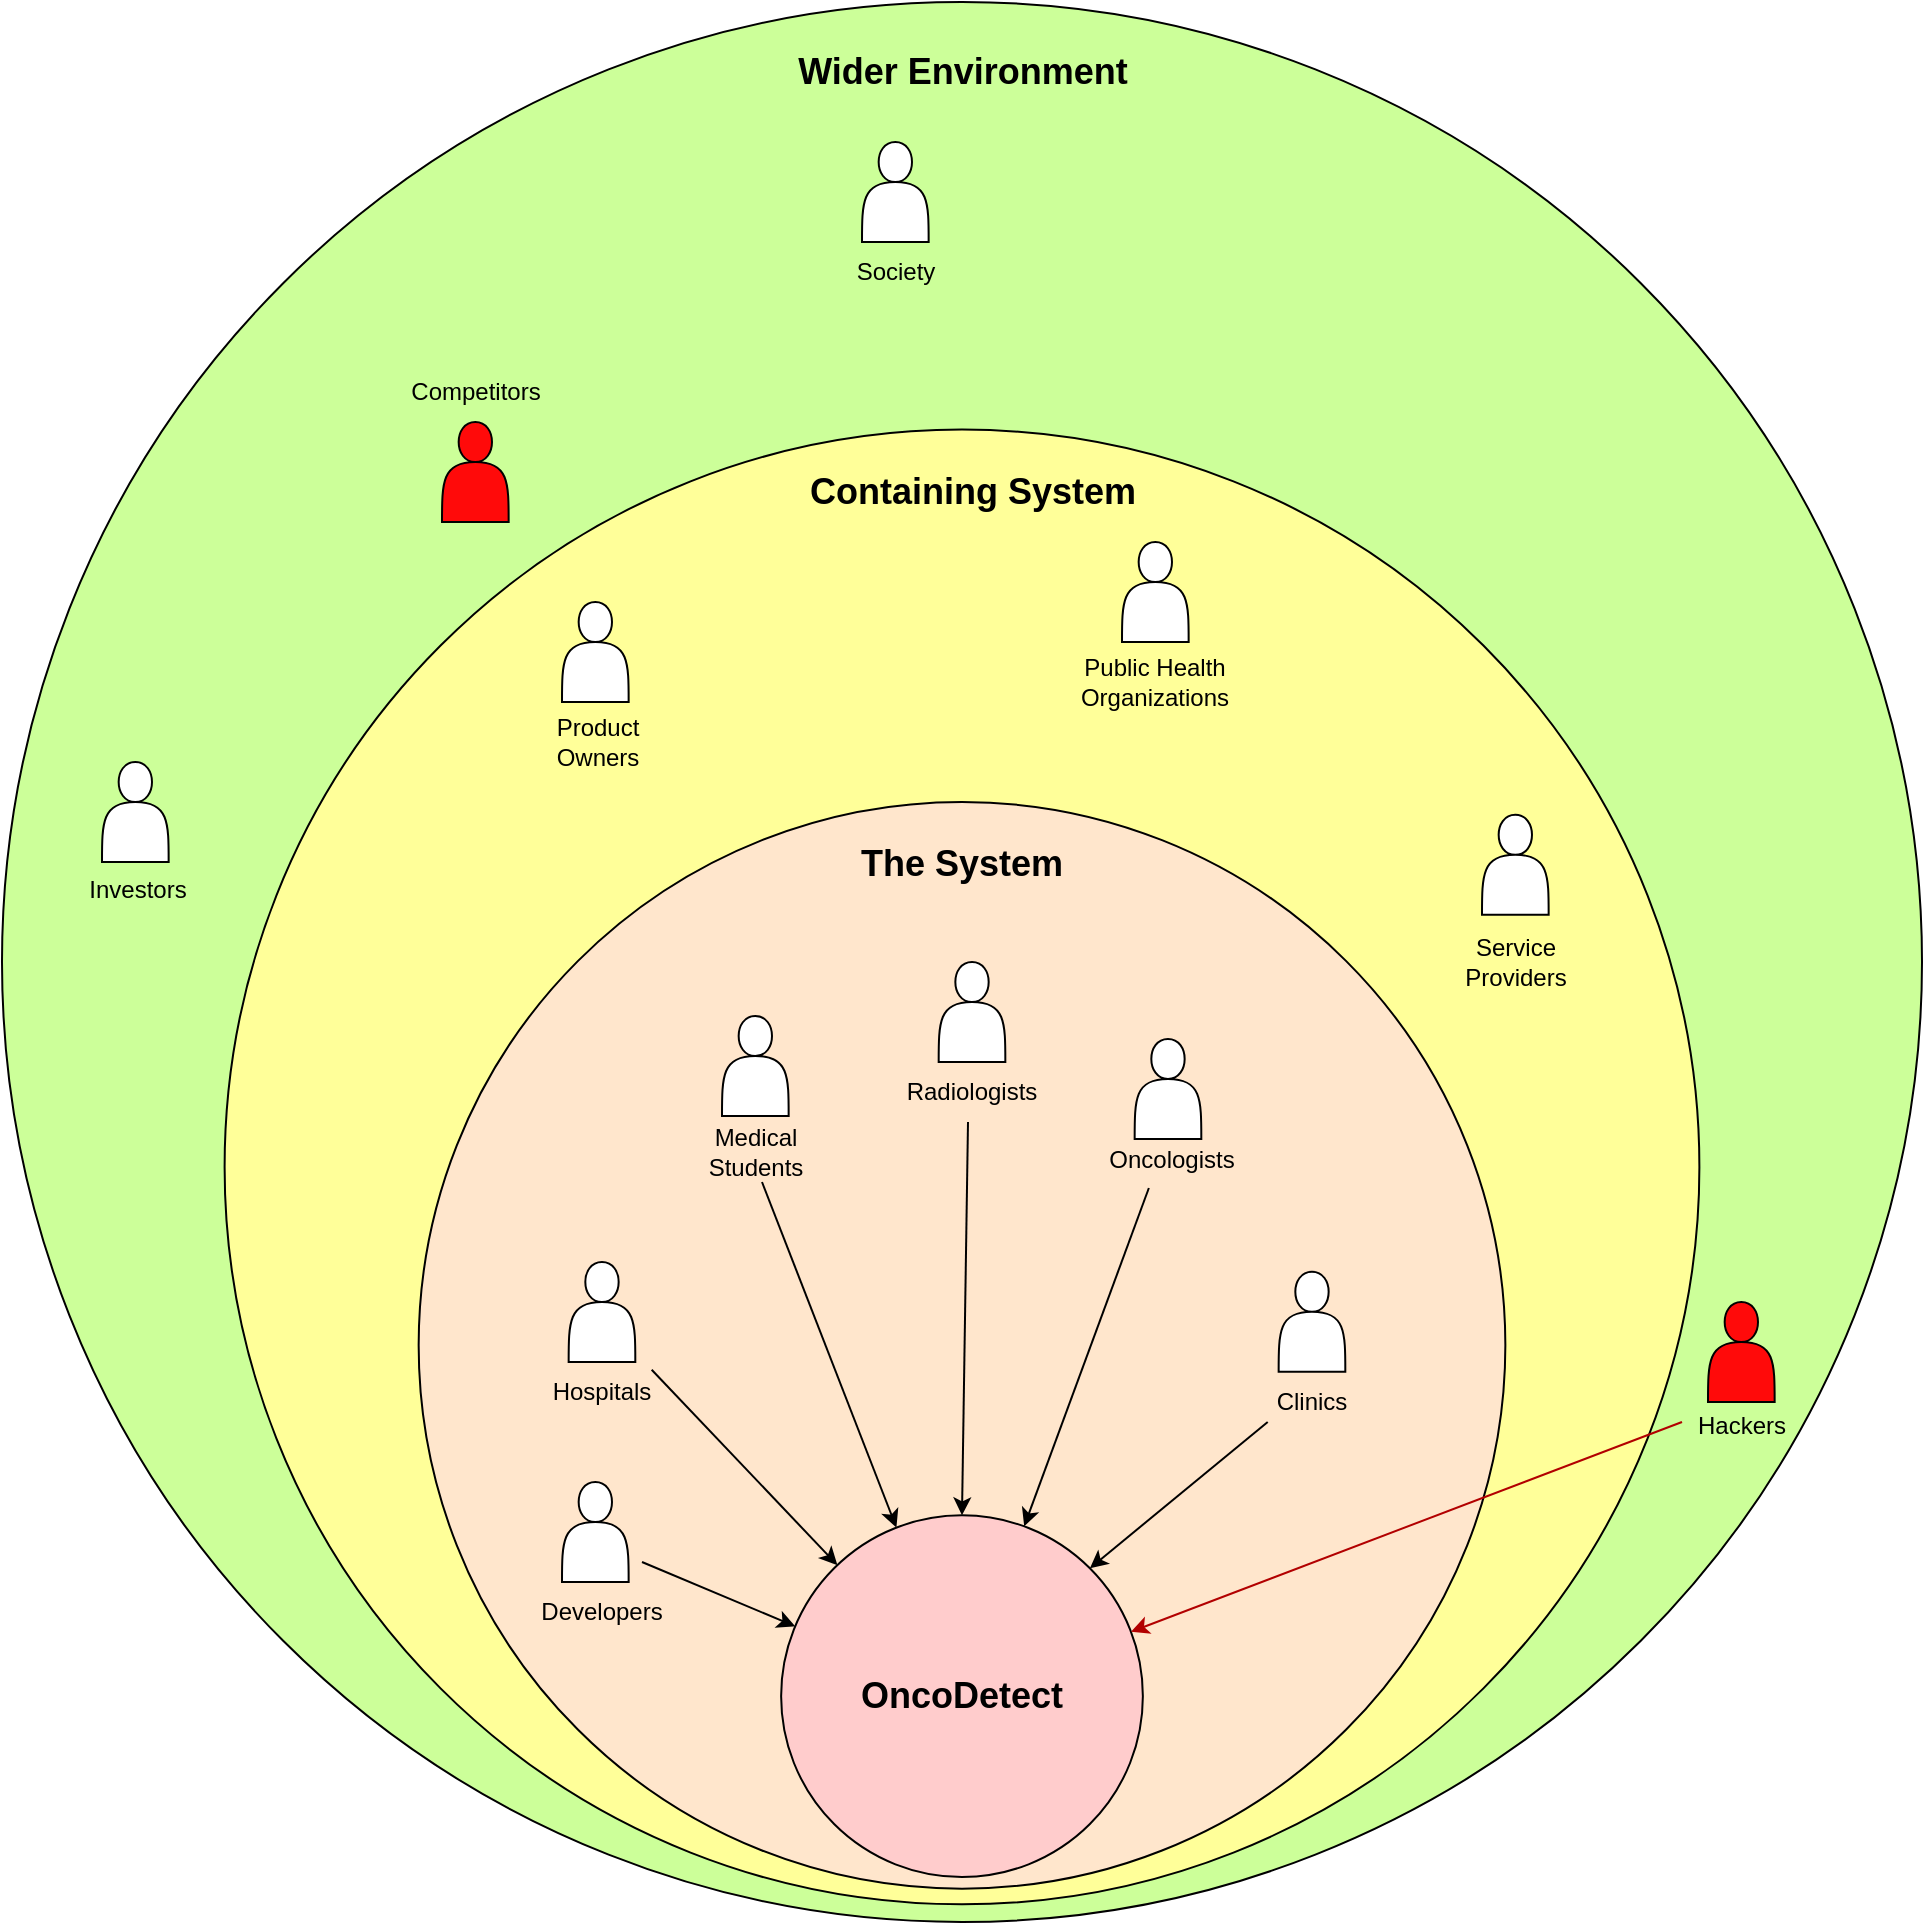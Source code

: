 <mxfile version="24.8.4">
  <diagram name="Page-1" id="mIPfH6DdTSyiR5HLp7U_">
    <mxGraphModel dx="1909" dy="2113" grid="1" gridSize="10" guides="1" tooltips="1" connect="1" arrows="1" fold="1" page="1" pageScale="1" pageWidth="850" pageHeight="1100" math="0" shadow="0">
      <root>
        <mxCell id="0" />
        <mxCell id="1" parent="0" />
        <mxCell id="i5YRdk4g1Q5EzU8fsjVX-6" value="" style="group" vertex="1" connectable="0" parent="1">
          <mxGeometry x="300" y="-280" width="960" height="960" as="geometry" />
        </mxCell>
        <mxCell id="i5YRdk4g1Q5EzU8fsjVX-1" value="" style="ellipse;whiteSpace=wrap;html=1;aspect=fixed;container=1;fillColor=#CCFF99;" vertex="1" parent="i5YRdk4g1Q5EzU8fsjVX-6">
          <mxGeometry width="960" height="960" as="geometry" />
        </mxCell>
        <mxCell id="i5YRdk4g1Q5EzU8fsjVX-20" value="" style="shape=actor;whiteSpace=wrap;html=1;" vertex="1" parent="i5YRdk4g1Q5EzU8fsjVX-1">
          <mxGeometry x="430" y="70" width="33.33" height="50" as="geometry" />
        </mxCell>
        <mxCell id="i5YRdk4g1Q5EzU8fsjVX-21" value="" style="shape=actor;whiteSpace=wrap;html=1;" vertex="1" parent="i5YRdk4g1Q5EzU8fsjVX-1">
          <mxGeometry x="50" y="380" width="33.33" height="50" as="geometry" />
        </mxCell>
        <mxCell id="i5YRdk4g1Q5EzU8fsjVX-19" value="" style="shape=actor;whiteSpace=wrap;html=1;fillColor=#FF0A0A;" vertex="1" parent="i5YRdk4g1Q5EzU8fsjVX-1">
          <mxGeometry x="220" y="210" width="33.33" height="50" as="geometry" />
        </mxCell>
        <mxCell id="i5YRdk4g1Q5EzU8fsjVX-78" value="Competitors" style="text;html=1;align=center;verticalAlign=middle;whiteSpace=wrap;rounded=0;" vertex="1" parent="i5YRdk4g1Q5EzU8fsjVX-1">
          <mxGeometry x="206.67" y="180" width="60" height="30" as="geometry" />
        </mxCell>
        <mxCell id="i5YRdk4g1Q5EzU8fsjVX-80" value="Society" style="text;html=1;align=center;verticalAlign=middle;whiteSpace=wrap;rounded=0;" vertex="1" parent="i5YRdk4g1Q5EzU8fsjVX-1">
          <mxGeometry x="416.67" y="120" width="60" height="30" as="geometry" />
        </mxCell>
        <mxCell id="i5YRdk4g1Q5EzU8fsjVX-82" value="" style="group" vertex="1" connectable="0" parent="i5YRdk4g1Q5EzU8fsjVX-1">
          <mxGeometry x="839.67" y="647" width="60" height="80" as="geometry" />
        </mxCell>
        <mxCell id="i5YRdk4g1Q5EzU8fsjVX-81" value="Hackers" style="text;html=1;align=center;verticalAlign=middle;whiteSpace=wrap;rounded=0;" vertex="1" parent="i5YRdk4g1Q5EzU8fsjVX-82">
          <mxGeometry y="50" width="60" height="30" as="geometry" />
        </mxCell>
        <mxCell id="i5YRdk4g1Q5EzU8fsjVX-25" value="" style="shape=actor;whiteSpace=wrap;html=1;fillColor=#FF0A0A;" vertex="1" parent="i5YRdk4g1Q5EzU8fsjVX-1">
          <mxGeometry x="853" y="650" width="33.33" height="50" as="geometry" />
        </mxCell>
        <mxCell id="i5YRdk4g1Q5EzU8fsjVX-2" value="" style="ellipse;whiteSpace=wrap;html=1;aspect=fixed;fillColor=#FFFF99;" vertex="1" parent="i5YRdk4g1Q5EzU8fsjVX-6">
          <mxGeometry x="111.304" y="213.783" width="737.391" height="737.391" as="geometry" />
        </mxCell>
        <mxCell id="i5YRdk4g1Q5EzU8fsjVX-3" value="" style="ellipse;whiteSpace=wrap;html=1;aspect=fixed;fillColor=#FFE6CC;" vertex="1" parent="i5YRdk4g1Q5EzU8fsjVX-6">
          <mxGeometry x="208.33" y="400" width="543.35" height="543.35" as="geometry" />
        </mxCell>
        <mxCell id="i5YRdk4g1Q5EzU8fsjVX-4" value="" style="ellipse;whiteSpace=wrap;html=1;aspect=fixed;fillColor=#FFCCCC;" vertex="1" parent="i5YRdk4g1Q5EzU8fsjVX-6">
          <mxGeometry x="389.565" y="756.652" width="180.87" height="180.87" as="geometry" />
        </mxCell>
        <mxCell id="i5YRdk4g1Q5EzU8fsjVX-7" value="" style="shape=actor;whiteSpace=wrap;html=1;" vertex="1" parent="i5YRdk4g1Q5EzU8fsjVX-6">
          <mxGeometry x="280" y="740" width="33.33" height="50" as="geometry" />
        </mxCell>
        <mxCell id="i5YRdk4g1Q5EzU8fsjVX-8" value="" style="shape=actor;whiteSpace=wrap;html=1;" vertex="1" parent="i5YRdk4g1Q5EzU8fsjVX-6">
          <mxGeometry x="638.33" y="634.87" width="33.33" height="50" as="geometry" />
        </mxCell>
        <mxCell id="i5YRdk4g1Q5EzU8fsjVX-9" value="" style="shape=actor;whiteSpace=wrap;html=1;" vertex="1" parent="i5YRdk4g1Q5EzU8fsjVX-6">
          <mxGeometry x="283.33" y="630" width="33.33" height="50" as="geometry" />
        </mxCell>
        <mxCell id="i5YRdk4g1Q5EzU8fsjVX-10" value="" style="shape=actor;whiteSpace=wrap;html=1;" vertex="1" parent="i5YRdk4g1Q5EzU8fsjVX-6">
          <mxGeometry x="360" y="507" width="33.33" height="50" as="geometry" />
        </mxCell>
        <mxCell id="i5YRdk4g1Q5EzU8fsjVX-11" value="" style="shape=actor;whiteSpace=wrap;html=1;" vertex="1" parent="i5YRdk4g1Q5EzU8fsjVX-6">
          <mxGeometry x="566.33" y="518.48" width="33.33" height="50" as="geometry" />
        </mxCell>
        <mxCell id="i5YRdk4g1Q5EzU8fsjVX-12" value="" style="shape=actor;whiteSpace=wrap;html=1;" vertex="1" parent="i5YRdk4g1Q5EzU8fsjVX-6">
          <mxGeometry x="468.34" y="480" width="33.33" height="50" as="geometry" />
        </mxCell>
        <mxCell id="i5YRdk4g1Q5EzU8fsjVX-13" value="" style="endArrow=classic;html=1;rounded=0;" edge="1" parent="i5YRdk4g1Q5EzU8fsjVX-6" target="i5YRdk4g1Q5EzU8fsjVX-4">
          <mxGeometry width="50" height="50" relative="1" as="geometry">
            <mxPoint x="320" y="780" as="sourcePoint" />
            <mxPoint x="358.26" y="798.396" as="targetPoint" />
          </mxGeometry>
        </mxCell>
        <mxCell id="i5YRdk4g1Q5EzU8fsjVX-14" value="" style="endArrow=classic;html=1;rounded=0;" edge="1" parent="i5YRdk4g1Q5EzU8fsjVX-6" target="i5YRdk4g1Q5EzU8fsjVX-4">
          <mxGeometry width="50" height="50" relative="1" as="geometry">
            <mxPoint x="324.84" y="683.87" as="sourcePoint" />
            <mxPoint x="401.84" y="715.87" as="targetPoint" />
          </mxGeometry>
        </mxCell>
        <mxCell id="i5YRdk4g1Q5EzU8fsjVX-15" value="" style="endArrow=classic;html=1;rounded=0;" edge="1" parent="i5YRdk4g1Q5EzU8fsjVX-6" target="i5YRdk4g1Q5EzU8fsjVX-4">
          <mxGeometry width="50" height="50" relative="1" as="geometry">
            <mxPoint x="380" y="590" as="sourcePoint" />
            <mxPoint x="472.16" y="688.13" as="targetPoint" />
          </mxGeometry>
        </mxCell>
        <mxCell id="i5YRdk4g1Q5EzU8fsjVX-16" value="" style="endArrow=classic;html=1;rounded=0;entryX=0.5;entryY=0;entryDx=0;entryDy=0;" edge="1" parent="i5YRdk4g1Q5EzU8fsjVX-6" target="i5YRdk4g1Q5EzU8fsjVX-4">
          <mxGeometry width="50" height="50" relative="1" as="geometry">
            <mxPoint x="483" y="560" as="sourcePoint" />
            <mxPoint x="550" y="733" as="targetPoint" />
          </mxGeometry>
        </mxCell>
        <mxCell id="i5YRdk4g1Q5EzU8fsjVX-17" value="" style="endArrow=classic;html=1;rounded=0;" edge="1" parent="i5YRdk4g1Q5EzU8fsjVX-6" target="i5YRdk4g1Q5EzU8fsjVX-4">
          <mxGeometry width="50" height="50" relative="1" as="geometry">
            <mxPoint x="573.43" y="593" as="sourcePoint" />
            <mxPoint x="570.43" y="790" as="targetPoint" />
          </mxGeometry>
        </mxCell>
        <mxCell id="i5YRdk4g1Q5EzU8fsjVX-18" value="" style="endArrow=classic;html=1;rounded=0;entryX=1;entryY=0;entryDx=0;entryDy=0;" edge="1" parent="i5YRdk4g1Q5EzU8fsjVX-6" target="i5YRdk4g1Q5EzU8fsjVX-4">
          <mxGeometry width="50" height="50" relative="1" as="geometry">
            <mxPoint x="632.86" y="710" as="sourcePoint" />
            <mxPoint x="570.43" y="879" as="targetPoint" />
          </mxGeometry>
        </mxCell>
        <mxCell id="i5YRdk4g1Q5EzU8fsjVX-22" value="" style="shape=actor;whiteSpace=wrap;html=1;" vertex="1" parent="i5YRdk4g1Q5EzU8fsjVX-6">
          <mxGeometry x="280" y="300" width="33.33" height="50" as="geometry" />
        </mxCell>
        <mxCell id="i5YRdk4g1Q5EzU8fsjVX-23" value="" style="shape=actor;whiteSpace=wrap;html=1;" vertex="1" parent="i5YRdk4g1Q5EzU8fsjVX-6">
          <mxGeometry x="560" y="270" width="33.33" height="50" as="geometry" />
        </mxCell>
        <mxCell id="i5YRdk4g1Q5EzU8fsjVX-24" value="" style="shape=actor;whiteSpace=wrap;html=1;" vertex="1" parent="i5YRdk4g1Q5EzU8fsjVX-6">
          <mxGeometry x="740" y="406.39" width="33.33" height="50" as="geometry" />
        </mxCell>
        <mxCell id="i5YRdk4g1Q5EzU8fsjVX-28" value="&lt;b&gt;&lt;font style=&quot;font-size: 18px;&quot;&gt;OncoDetect&lt;/font&gt;&lt;/b&gt;" style="text;html=1;align=center;verticalAlign=middle;whiteSpace=wrap;rounded=0;" vertex="1" parent="i5YRdk4g1Q5EzU8fsjVX-6">
          <mxGeometry x="415" y="832.09" width="130" height="30" as="geometry" />
        </mxCell>
        <mxCell id="i5YRdk4g1Q5EzU8fsjVX-29" value="Developers" style="text;html=1;align=center;verticalAlign=middle;whiteSpace=wrap;rounded=0;" vertex="1" parent="i5YRdk4g1Q5EzU8fsjVX-6">
          <mxGeometry x="270" y="790" width="60" height="30" as="geometry" />
        </mxCell>
        <mxCell id="i5YRdk4g1Q5EzU8fsjVX-30" value="Hospitals" style="text;html=1;align=center;verticalAlign=middle;whiteSpace=wrap;rounded=0;" vertex="1" parent="i5YRdk4g1Q5EzU8fsjVX-6">
          <mxGeometry x="270" y="680" width="60" height="30" as="geometry" />
        </mxCell>
        <mxCell id="i5YRdk4g1Q5EzU8fsjVX-31" value="Medical&lt;div&gt;Students&lt;/div&gt;" style="text;html=1;align=center;verticalAlign=middle;whiteSpace=wrap;rounded=0;" vertex="1" parent="i5YRdk4g1Q5EzU8fsjVX-6">
          <mxGeometry x="346.67" y="560" width="60" height="30" as="geometry" />
        </mxCell>
        <mxCell id="i5YRdk4g1Q5EzU8fsjVX-32" value="Radiologists" style="text;html=1;align=center;verticalAlign=middle;whiteSpace=wrap;rounded=0;" vertex="1" parent="i5YRdk4g1Q5EzU8fsjVX-6">
          <mxGeometry x="455.01" y="530" width="60" height="30" as="geometry" />
        </mxCell>
        <mxCell id="i5YRdk4g1Q5EzU8fsjVX-33" value="Oncologists" style="text;html=1;align=center;verticalAlign=middle;whiteSpace=wrap;rounded=0;" vertex="1" parent="i5YRdk4g1Q5EzU8fsjVX-6">
          <mxGeometry x="550" y="564.48" width="70" height="30" as="geometry" />
        </mxCell>
        <mxCell id="i5YRdk4g1Q5EzU8fsjVX-34" value="Clinics" style="text;html=1;align=center;verticalAlign=middle;whiteSpace=wrap;rounded=0;" vertex="1" parent="i5YRdk4g1Q5EzU8fsjVX-6">
          <mxGeometry x="620" y="684.87" width="70" height="30" as="geometry" />
        </mxCell>
        <mxCell id="i5YRdk4g1Q5EzU8fsjVX-35" value="&lt;b&gt;&lt;font style=&quot;font-size: 18px;&quot;&gt;The System&lt;/font&gt;&lt;/b&gt;" style="text;html=1;align=center;verticalAlign=middle;whiteSpace=wrap;rounded=0;" vertex="1" parent="i5YRdk4g1Q5EzU8fsjVX-6">
          <mxGeometry x="415" y="416.39" width="130" height="30" as="geometry" />
        </mxCell>
        <mxCell id="i5YRdk4g1Q5EzU8fsjVX-36" value="&lt;b&gt;&lt;font style=&quot;font-size: 18px;&quot;&gt;Containing System&lt;/font&gt;&lt;/b&gt;" style="text;html=1;align=center;verticalAlign=middle;whiteSpace=wrap;rounded=0;" vertex="1" parent="i5YRdk4g1Q5EzU8fsjVX-6">
          <mxGeometry x="387.5" y="230" width="195" height="30" as="geometry" />
        </mxCell>
        <mxCell id="i5YRdk4g1Q5EzU8fsjVX-37" value="&lt;b&gt;&lt;font style=&quot;font-size: 18px;&quot;&gt;Wider Environment&lt;/font&gt;&lt;/b&gt;" style="text;html=1;align=center;verticalAlign=middle;whiteSpace=wrap;rounded=0;" vertex="1" parent="i5YRdk4g1Q5EzU8fsjVX-6">
          <mxGeometry x="382.5" y="20" width="195" height="30" as="geometry" />
        </mxCell>
        <mxCell id="i5YRdk4g1Q5EzU8fsjVX-38" value="Product&lt;div&gt;Owners&lt;/div&gt;" style="text;html=1;align=center;verticalAlign=middle;whiteSpace=wrap;rounded=0;" vertex="1" parent="i5YRdk4g1Q5EzU8fsjVX-6">
          <mxGeometry x="267.66" y="355" width="60" height="30" as="geometry" />
        </mxCell>
        <mxCell id="i5YRdk4g1Q5EzU8fsjVX-39" value="Public Health Organizations" style="text;html=1;align=center;verticalAlign=middle;whiteSpace=wrap;rounded=0;" vertex="1" parent="i5YRdk4g1Q5EzU8fsjVX-6">
          <mxGeometry x="508.33" y="325" width="136.67" height="30" as="geometry" />
        </mxCell>
        <mxCell id="i5YRdk4g1Q5EzU8fsjVX-40" value="Service Providers" style="text;html=1;align=center;verticalAlign=middle;whiteSpace=wrap;rounded=0;" vertex="1" parent="i5YRdk4g1Q5EzU8fsjVX-6">
          <mxGeometry x="710.83" y="465" width="91.67" height="30" as="geometry" />
        </mxCell>
        <mxCell id="i5YRdk4g1Q5EzU8fsjVX-79" value="Investors" style="text;html=1;align=center;verticalAlign=middle;whiteSpace=wrap;rounded=0;" vertex="1" parent="i5YRdk4g1Q5EzU8fsjVX-6">
          <mxGeometry x="38" y="429.39" width="60" height="30" as="geometry" />
        </mxCell>
        <mxCell id="i5YRdk4g1Q5EzU8fsjVX-86" value="" style="endArrow=classic;html=1;rounded=0;fillColor=#e51400;strokeColor=#B20000;" edge="1" parent="i5YRdk4g1Q5EzU8fsjVX-6" target="i5YRdk4g1Q5EzU8fsjVX-4">
          <mxGeometry width="50" height="50" relative="1" as="geometry">
            <mxPoint x="840" y="710" as="sourcePoint" />
            <mxPoint x="680" y="840" as="targetPoint" />
          </mxGeometry>
        </mxCell>
      </root>
    </mxGraphModel>
  </diagram>
</mxfile>
